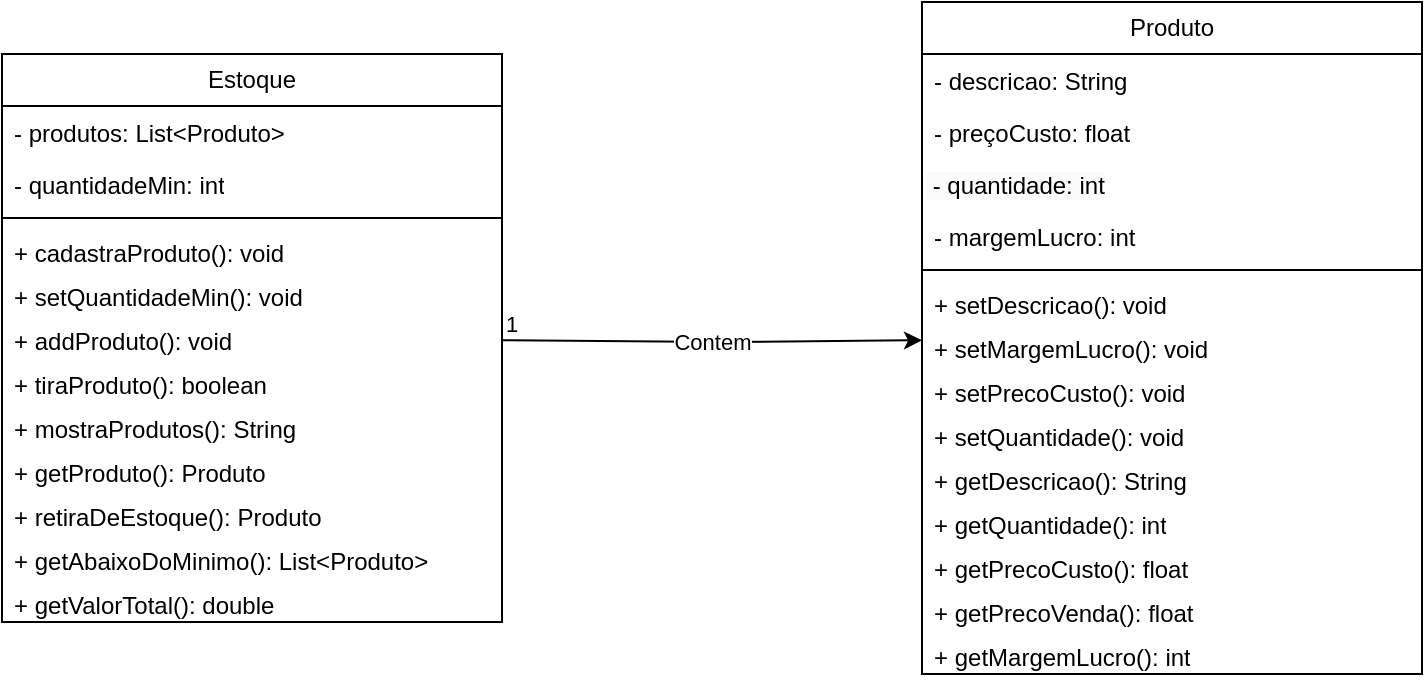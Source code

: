 <mxfile version="21.0.6" type="device"><diagram id="C5RBs43oDa-KdzZeNtuy" name="Page-1"><mxGraphModel dx="1414" dy="805" grid="1" gridSize="10" guides="1" tooltips="1" connect="1" arrows="1" fold="1" page="1" pageScale="1" pageWidth="827" pageHeight="1169" math="0" shadow="0"><root><mxCell id="WIyWlLk6GJQsqaUBKTNV-0"/><mxCell id="WIyWlLk6GJQsqaUBKTNV-1" parent="WIyWlLk6GJQsqaUBKTNV-0"/><mxCell id="wEhlz1T28iOMQNUv6yn3-0" value="Produto&lt;br&gt;" style="swimlane;fontStyle=0;childLayout=stackLayout;horizontal=1;startSize=26;fillColor=none;horizontalStack=0;resizeParent=1;resizeParentMax=0;resizeLast=0;collapsible=1;marginBottom=0;whiteSpace=wrap;html=1;" parent="WIyWlLk6GJQsqaUBKTNV-1" vertex="1"><mxGeometry x="480" y="380" width="250" height="336" as="geometry"/></mxCell><mxCell id="wEhlz1T28iOMQNUv6yn3-1" value="- descricao: String" style="text;strokeColor=none;fillColor=none;align=left;verticalAlign=top;spacingLeft=4;spacingRight=4;overflow=hidden;rotatable=0;points=[[0,0.5],[1,0.5]];portConstraint=eastwest;whiteSpace=wrap;html=1;" parent="wEhlz1T28iOMQNUv6yn3-0" vertex="1"><mxGeometry y="26" width="250" height="26" as="geometry"/></mxCell><mxCell id="wEhlz1T28iOMQNUv6yn3-2" value="- preçoCusto: float" style="text;strokeColor=none;fillColor=none;align=left;verticalAlign=top;spacingLeft=4;spacingRight=4;overflow=hidden;rotatable=0;points=[[0,0.5],[1,0.5]];portConstraint=eastwest;whiteSpace=wrap;html=1;" parent="wEhlz1T28iOMQNUv6yn3-0" vertex="1"><mxGeometry y="52" width="250" height="26" as="geometry"/></mxCell><mxCell id="wEhlz1T28iOMQNUv6yn3-22" value="&lt;span style=&quot;color: rgb(0, 0, 0); font-family: Helvetica; font-size: 12px; font-style: normal; font-variant-ligatures: normal; font-variant-caps: normal; font-weight: 400; letter-spacing: normal; orphans: 2; text-align: left; text-indent: 0px; text-transform: none; widows: 2; word-spacing: 0px; -webkit-text-stroke-width: 0px; background-color: rgb(251, 251, 251); text-decoration-thickness: initial; text-decoration-style: initial; text-decoration-color: initial; float: none; display: inline !important;&quot;&gt;&amp;nbsp;- quantidade: int&lt;/span&gt;" style="text;whiteSpace=wrap;html=1;" parent="wEhlz1T28iOMQNUv6yn3-0" vertex="1"><mxGeometry y="78" width="250" height="26" as="geometry"/></mxCell><mxCell id="wEhlz1T28iOMQNUv6yn3-14" value="- margemLucro: int" style="text;strokeColor=none;fillColor=none;align=left;verticalAlign=top;spacingLeft=4;spacingRight=4;overflow=hidden;rotatable=0;points=[[0,0.5],[1,0.5]];portConstraint=eastwest;whiteSpace=wrap;html=1;" parent="wEhlz1T28iOMQNUv6yn3-0" vertex="1"><mxGeometry y="104" width="250" height="26" as="geometry"/></mxCell><mxCell id="wEhlz1T28iOMQNUv6yn3-12" value="" style="line;strokeWidth=1;fillColor=none;align=left;verticalAlign=middle;spacingTop=-1;spacingLeft=3;spacingRight=3;rotatable=0;labelPosition=right;points=[];portConstraint=eastwest;strokeColor=inherit;" parent="wEhlz1T28iOMQNUv6yn3-0" vertex="1"><mxGeometry y="130" width="250" height="8" as="geometry"/></mxCell><mxCell id="wEhlz1T28iOMQNUv6yn3-17" value="+ setDescricao(): void" style="text;strokeColor=none;fillColor=none;align=left;verticalAlign=top;spacingLeft=4;spacingRight=4;overflow=hidden;rotatable=0;points=[[0,0.5],[1,0.5]];portConstraint=eastwest;whiteSpace=wrap;html=1;" parent="wEhlz1T28iOMQNUv6yn3-0" vertex="1"><mxGeometry y="138" width="250" height="22" as="geometry"/></mxCell><mxCell id="wEhlz1T28iOMQNUv6yn3-3" value="+ setMargemLucro(): void" style="text;strokeColor=none;fillColor=none;align=left;verticalAlign=top;spacingLeft=4;spacingRight=4;overflow=hidden;rotatable=0;points=[[0,0.5],[1,0.5]];portConstraint=eastwest;whiteSpace=wrap;html=1;" parent="wEhlz1T28iOMQNUv6yn3-0" vertex="1"><mxGeometry y="160" width="250" height="22" as="geometry"/></mxCell><mxCell id="wEhlz1T28iOMQNUv6yn3-16" value="+ setPrecoCusto(): void" style="text;strokeColor=none;fillColor=none;align=left;verticalAlign=top;spacingLeft=4;spacingRight=4;overflow=hidden;rotatable=0;points=[[0,0.5],[1,0.5]];portConstraint=eastwest;whiteSpace=wrap;html=1;" parent="wEhlz1T28iOMQNUv6yn3-0" vertex="1"><mxGeometry y="182" width="250" height="22" as="geometry"/></mxCell><mxCell id="wEhlz1T28iOMQNUv6yn3-24" value="+ setQuantidade(): void" style="text;strokeColor=none;fillColor=none;align=left;verticalAlign=top;spacingLeft=4;spacingRight=4;overflow=hidden;rotatable=0;points=[[0,0.5],[1,0.5]];portConstraint=eastwest;whiteSpace=wrap;html=1;" parent="wEhlz1T28iOMQNUv6yn3-0" vertex="1"><mxGeometry y="204" width="250" height="22" as="geometry"/></mxCell><mxCell id="wEhlz1T28iOMQNUv6yn3-21" value="+ getDescricao(): String" style="text;strokeColor=none;fillColor=none;align=left;verticalAlign=top;spacingLeft=4;spacingRight=4;overflow=hidden;rotatable=0;points=[[0,0.5],[1,0.5]];portConstraint=eastwest;whiteSpace=wrap;html=1;" parent="wEhlz1T28iOMQNUv6yn3-0" vertex="1"><mxGeometry y="226" width="250" height="22" as="geometry"/></mxCell><mxCell id="wEhlz1T28iOMQNUv6yn3-25" value="+ getQuantidade(): int" style="text;strokeColor=none;fillColor=none;align=left;verticalAlign=top;spacingLeft=4;spacingRight=4;overflow=hidden;rotatable=0;points=[[0,0.5],[1,0.5]];portConstraint=eastwest;whiteSpace=wrap;html=1;" parent="wEhlz1T28iOMQNUv6yn3-0" vertex="1"><mxGeometry y="248" width="250" height="22" as="geometry"/></mxCell><mxCell id="wEhlz1T28iOMQNUv6yn3-19" value="+ getPrecoCusto(): float" style="text;strokeColor=none;fillColor=none;align=left;verticalAlign=top;spacingLeft=4;spacingRight=4;overflow=hidden;rotatable=0;points=[[0,0.5],[1,0.5]];portConstraint=eastwest;whiteSpace=wrap;html=1;" parent="wEhlz1T28iOMQNUv6yn3-0" vertex="1"><mxGeometry y="270" width="250" height="22" as="geometry"/></mxCell><mxCell id="wEhlz1T28iOMQNUv6yn3-20" value="+ getPrecoVenda(): float" style="text;strokeColor=none;fillColor=none;align=left;verticalAlign=top;spacingLeft=4;spacingRight=4;overflow=hidden;rotatable=0;points=[[0,0.5],[1,0.5]];portConstraint=eastwest;whiteSpace=wrap;html=1;" parent="wEhlz1T28iOMQNUv6yn3-0" vertex="1"><mxGeometry y="292" width="250" height="22" as="geometry"/></mxCell><mxCell id="wEhlz1T28iOMQNUv6yn3-18" value="+ getMargemLucro(): int" style="text;strokeColor=none;fillColor=none;align=left;verticalAlign=top;spacingLeft=4;spacingRight=4;overflow=hidden;rotatable=0;points=[[0,0.5],[1,0.5]];portConstraint=eastwest;whiteSpace=wrap;html=1;" parent="wEhlz1T28iOMQNUv6yn3-0" vertex="1"><mxGeometry y="314" width="250" height="22" as="geometry"/></mxCell><mxCell id="D4gQDbzeUiRbd200p92Z-0" value="Estoque" style="swimlane;fontStyle=0;childLayout=stackLayout;horizontal=1;startSize=26;fillColor=none;horizontalStack=0;resizeParent=1;resizeParentMax=0;resizeLast=0;collapsible=1;marginBottom=0;whiteSpace=wrap;html=1;" vertex="1" parent="WIyWlLk6GJQsqaUBKTNV-1"><mxGeometry x="20" y="406" width="250" height="284" as="geometry"/></mxCell><mxCell id="D4gQDbzeUiRbd200p92Z-1" value="- produtos: List&amp;lt;Produto&amp;gt;" style="text;strokeColor=none;fillColor=none;align=left;verticalAlign=top;spacingLeft=4;spacingRight=4;overflow=hidden;rotatable=0;points=[[0,0.5],[1,0.5]];portConstraint=eastwest;whiteSpace=wrap;html=1;" vertex="1" parent="D4gQDbzeUiRbd200p92Z-0"><mxGeometry y="26" width="250" height="26" as="geometry"/></mxCell><mxCell id="D4gQDbzeUiRbd200p92Z-5" value="- quantidadeMin: int" style="text;strokeColor=none;fillColor=none;align=left;verticalAlign=top;spacingLeft=4;spacingRight=4;overflow=hidden;rotatable=0;points=[[0,0.5],[1,0.5]];portConstraint=eastwest;whiteSpace=wrap;html=1;" vertex="1" parent="D4gQDbzeUiRbd200p92Z-0"><mxGeometry y="52" width="250" height="26" as="geometry"/></mxCell><mxCell id="D4gQDbzeUiRbd200p92Z-6" value="" style="line;strokeWidth=1;fillColor=none;align=left;verticalAlign=middle;spacingTop=-1;spacingLeft=3;spacingRight=3;rotatable=0;labelPosition=right;points=[];portConstraint=eastwest;strokeColor=inherit;" vertex="1" parent="D4gQDbzeUiRbd200p92Z-0"><mxGeometry y="78" width="250" height="8" as="geometry"/></mxCell><mxCell id="D4gQDbzeUiRbd200p92Z-7" value="+ cadastraProduto(): void" style="text;strokeColor=none;fillColor=none;align=left;verticalAlign=top;spacingLeft=4;spacingRight=4;overflow=hidden;rotatable=0;points=[[0,0.5],[1,0.5]];portConstraint=eastwest;whiteSpace=wrap;html=1;" vertex="1" parent="D4gQDbzeUiRbd200p92Z-0"><mxGeometry y="86" width="250" height="22" as="geometry"/></mxCell><mxCell id="D4gQDbzeUiRbd200p92Z-24" value="+ setQuantidadeMin(): void" style="text;strokeColor=none;fillColor=none;align=left;verticalAlign=top;spacingLeft=4;spacingRight=4;overflow=hidden;rotatable=0;points=[[0,0.5],[1,0.5]];portConstraint=eastwest;whiteSpace=wrap;html=1;" vertex="1" parent="D4gQDbzeUiRbd200p92Z-0"><mxGeometry y="108" width="250" height="22" as="geometry"/></mxCell><mxCell id="D4gQDbzeUiRbd200p92Z-20" value="+ addProduto(): void" style="text;strokeColor=none;fillColor=none;align=left;verticalAlign=top;spacingLeft=4;spacingRight=4;overflow=hidden;rotatable=0;points=[[0,0.5],[1,0.5]];portConstraint=eastwest;whiteSpace=wrap;html=1;" vertex="1" parent="D4gQDbzeUiRbd200p92Z-0"><mxGeometry y="130" width="250" height="22" as="geometry"/></mxCell><mxCell id="D4gQDbzeUiRbd200p92Z-19" value="+ tiraProduto(): boolean" style="text;strokeColor=none;fillColor=none;align=left;verticalAlign=top;spacingLeft=4;spacingRight=4;overflow=hidden;rotatable=0;points=[[0,0.5],[1,0.5]];portConstraint=eastwest;whiteSpace=wrap;html=1;" vertex="1" parent="D4gQDbzeUiRbd200p92Z-0"><mxGeometry y="152" width="250" height="22" as="geometry"/></mxCell><mxCell id="D4gQDbzeUiRbd200p92Z-21" value="+ mostraProdutos(): String&lt;br&gt;" style="text;strokeColor=none;fillColor=none;align=left;verticalAlign=top;spacingLeft=4;spacingRight=4;overflow=hidden;rotatable=0;points=[[0,0.5],[1,0.5]];portConstraint=eastwest;whiteSpace=wrap;html=1;" vertex="1" parent="D4gQDbzeUiRbd200p92Z-0"><mxGeometry y="174" width="250" height="22" as="geometry"/></mxCell><mxCell id="D4gQDbzeUiRbd200p92Z-22" value="+ getProduto(): Produto" style="text;strokeColor=none;fillColor=none;align=left;verticalAlign=top;spacingLeft=4;spacingRight=4;overflow=hidden;rotatable=0;points=[[0,0.5],[1,0.5]];portConstraint=eastwest;whiteSpace=wrap;html=1;" vertex="1" parent="D4gQDbzeUiRbd200p92Z-0"><mxGeometry y="196" width="250" height="22" as="geometry"/></mxCell><mxCell id="D4gQDbzeUiRbd200p92Z-23" value="+ retiraDeEstoque(): Produto" style="text;strokeColor=none;fillColor=none;align=left;verticalAlign=top;spacingLeft=4;spacingRight=4;overflow=hidden;rotatable=0;points=[[0,0.5],[1,0.5]];portConstraint=eastwest;whiteSpace=wrap;html=1;" vertex="1" parent="D4gQDbzeUiRbd200p92Z-0"><mxGeometry y="218" width="250" height="22" as="geometry"/></mxCell><mxCell id="D4gQDbzeUiRbd200p92Z-25" value="+ getAbaixoDoMinimo(): List&amp;lt;Produto&amp;gt;" style="text;strokeColor=none;fillColor=none;align=left;verticalAlign=top;spacingLeft=4;spacingRight=4;overflow=hidden;rotatable=0;points=[[0,0.5],[1,0.5]];portConstraint=eastwest;whiteSpace=wrap;html=1;" vertex="1" parent="D4gQDbzeUiRbd200p92Z-0"><mxGeometry y="240" width="250" height="22" as="geometry"/></mxCell><mxCell id="D4gQDbzeUiRbd200p92Z-26" value="+ getValorTotal(): double" style="text;strokeColor=none;fillColor=none;align=left;verticalAlign=top;spacingLeft=4;spacingRight=4;overflow=hidden;rotatable=0;points=[[0,0.5],[1,0.5]];portConstraint=eastwest;whiteSpace=wrap;html=1;" vertex="1" parent="D4gQDbzeUiRbd200p92Z-0"><mxGeometry y="262" width="250" height="22" as="geometry"/></mxCell><mxCell id="D4gQDbzeUiRbd200p92Z-39" value="" style="endArrow=classic;html=1;rounded=0;" edge="1" parent="WIyWlLk6GJQsqaUBKTNV-1" source="D4gQDbzeUiRbd200p92Z-0" target="wEhlz1T28iOMQNUv6yn3-0"><mxGeometry relative="1" as="geometry"><mxPoint x="370" y="650" as="sourcePoint"/><mxPoint x="530" y="650" as="targetPoint"/><Array as="points"><mxPoint x="380" y="550"/></Array></mxGeometry></mxCell><mxCell id="D4gQDbzeUiRbd200p92Z-40" value="Contem" style="edgeLabel;resizable=0;html=1;align=center;verticalAlign=middle;" connectable="0" vertex="1" parent="D4gQDbzeUiRbd200p92Z-39"><mxGeometry relative="1" as="geometry"/></mxCell><mxCell id="D4gQDbzeUiRbd200p92Z-41" value="1" style="edgeLabel;resizable=0;html=1;align=left;verticalAlign=bottom;" connectable="0" vertex="1" parent="D4gQDbzeUiRbd200p92Z-39"><mxGeometry x="-1" relative="1" as="geometry"/></mxCell></root></mxGraphModel></diagram></mxfile>